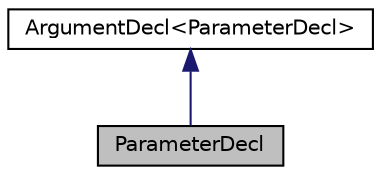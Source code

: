 digraph "ParameterDecl"
{
  edge [fontname="Helvetica",fontsize="10",labelfontname="Helvetica",labelfontsize="10"];
  node [fontname="Helvetica",fontsize="10",shape=record];
  Node0 [label="ParameterDecl",height=0.2,width=0.4,color="black", fillcolor="grey75", style="filled", fontcolor="black"];
  Node1 [label="ArgumentDecl\<ParameterDecl\>",height=0.2,width=0.4,color="black", fillcolor="white", style="filled",URL="$structaworx_1_1lib_1_1cli_1_1ArgumentDecl.html"];
  Node1 -> Node0 [dir="back",color="midnightblue",fontsize="10",style="solid",fontname="Helvetica"];
}

